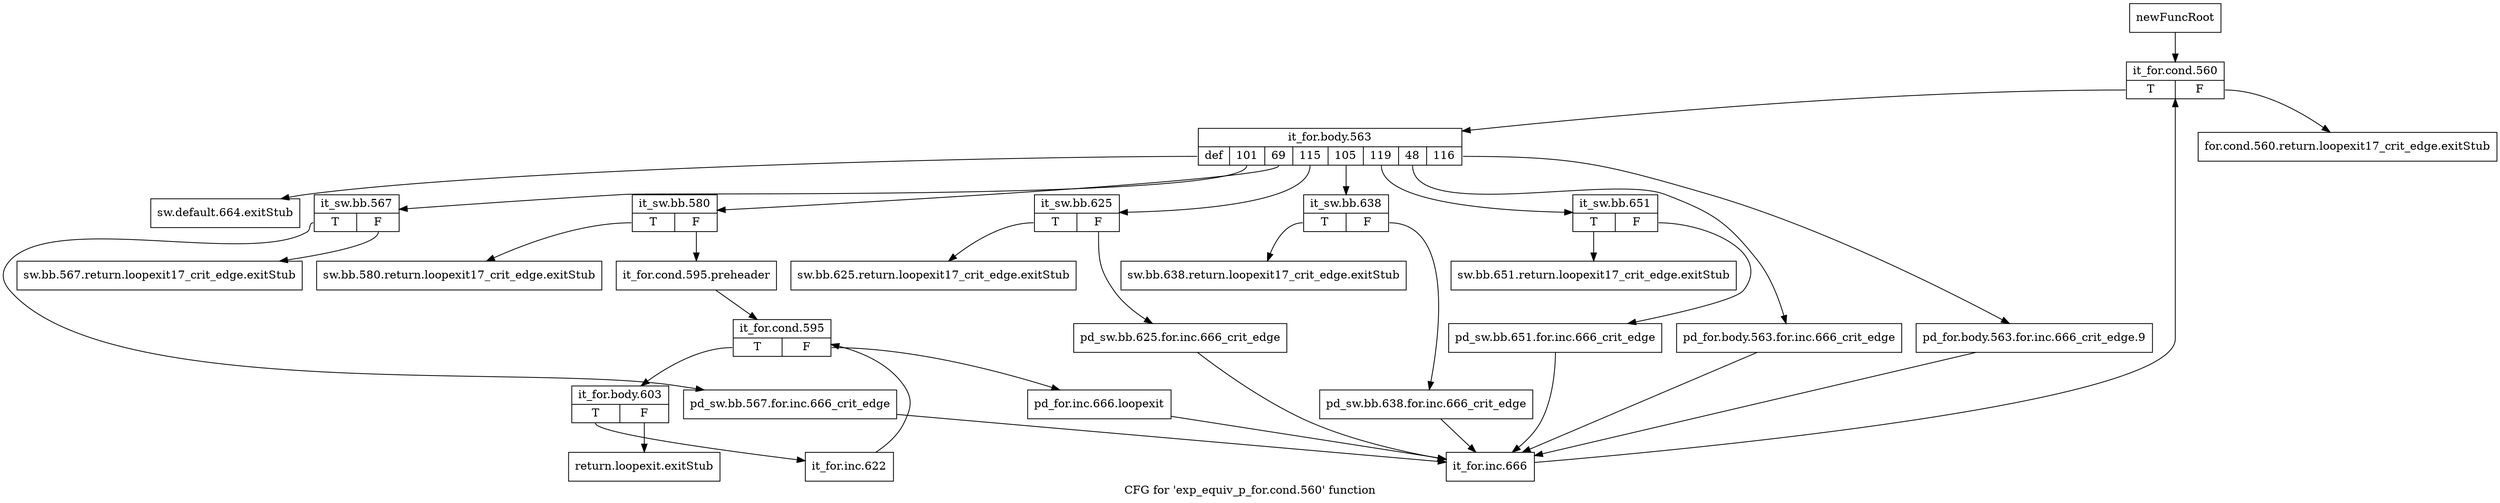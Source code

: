 digraph "CFG for 'exp_equiv_p_for.cond.560' function" {
	label="CFG for 'exp_equiv_p_for.cond.560' function";

	Node0xa93b660 [shape=record,label="{newFuncRoot}"];
	Node0xa93b660 -> Node0xa93b930;
	Node0xa93b6b0 [shape=record,label="{for.cond.560.return.loopexit17_crit_edge.exitStub}"];
	Node0xa93b700 [shape=record,label="{sw.default.664.exitStub}"];
	Node0xa93b750 [shape=record,label="{sw.bb.651.return.loopexit17_crit_edge.exitStub}"];
	Node0xa93b7a0 [shape=record,label="{sw.bb.638.return.loopexit17_crit_edge.exitStub}"];
	Node0xa93b7f0 [shape=record,label="{sw.bb.625.return.loopexit17_crit_edge.exitStub}"];
	Node0xa93b840 [shape=record,label="{sw.bb.580.return.loopexit17_crit_edge.exitStub}"];
	Node0xa93b890 [shape=record,label="{return.loopexit.exitStub}"];
	Node0xa93b8e0 [shape=record,label="{sw.bb.567.return.loopexit17_crit_edge.exitStub}"];
	Node0xa93b930 [shape=record,label="{it_for.cond.560|{<s0>T|<s1>F}}"];
	Node0xa93b930:s0 -> Node0xa93b980;
	Node0xa93b930:s1 -> Node0xa93b6b0;
	Node0xa93b980 [shape=record,label="{it_for.body.563|{<s0>def|<s1>101|<s2>69|<s3>115|<s4>105|<s5>119|<s6>48|<s7>116}}"];
	Node0xa93b980:s0 -> Node0xa93b700;
	Node0xa93b980:s1 -> Node0xa93be30;
	Node0xa93b980:s2 -> Node0xa93bc50;
	Node0xa93b980:s3 -> Node0xa93bbb0;
	Node0xa93b980:s4 -> Node0xa93bb10;
	Node0xa93b980:s5 -> Node0xa93ba70;
	Node0xa93b980:s6 -> Node0xa93ba20;
	Node0xa93b980:s7 -> Node0xa93b9d0;
	Node0xa93b9d0 [shape=record,label="{pd_for.body.563.for.inc.666_crit_edge.9}"];
	Node0xa93b9d0 -> Node0xa93bed0;
	Node0xa93ba20 [shape=record,label="{pd_for.body.563.for.inc.666_crit_edge}"];
	Node0xa93ba20 -> Node0xa93bed0;
	Node0xa93ba70 [shape=record,label="{it_sw.bb.651|{<s0>T|<s1>F}}"];
	Node0xa93ba70:s0 -> Node0xa93b750;
	Node0xa93ba70:s1 -> Node0xa93bac0;
	Node0xa93bac0 [shape=record,label="{pd_sw.bb.651.for.inc.666_crit_edge}"];
	Node0xa93bac0 -> Node0xa93bed0;
	Node0xa93bb10 [shape=record,label="{it_sw.bb.638|{<s0>T|<s1>F}}"];
	Node0xa93bb10:s0 -> Node0xa93b7a0;
	Node0xa93bb10:s1 -> Node0xa93bb60;
	Node0xa93bb60 [shape=record,label="{pd_sw.bb.638.for.inc.666_crit_edge}"];
	Node0xa93bb60 -> Node0xa93bed0;
	Node0xa93bbb0 [shape=record,label="{it_sw.bb.625|{<s0>T|<s1>F}}"];
	Node0xa93bbb0:s0 -> Node0xa93b7f0;
	Node0xa93bbb0:s1 -> Node0xa93bc00;
	Node0xa93bc00 [shape=record,label="{pd_sw.bb.625.for.inc.666_crit_edge}"];
	Node0xa93bc00 -> Node0xa93bed0;
	Node0xa93bc50 [shape=record,label="{it_sw.bb.580|{<s0>T|<s1>F}}"];
	Node0xa93bc50:s0 -> Node0xa93b840;
	Node0xa93bc50:s1 -> Node0xa93bca0;
	Node0xa93bca0 [shape=record,label="{it_for.cond.595.preheader}"];
	Node0xa93bca0 -> Node0xa93bcf0;
	Node0xa93bcf0 [shape=record,label="{it_for.cond.595|{<s0>T|<s1>F}}"];
	Node0xa93bcf0:s0 -> Node0xa93bd90;
	Node0xa93bcf0:s1 -> Node0xa93bd40;
	Node0xa93bd40 [shape=record,label="{pd_for.inc.666.loopexit}"];
	Node0xa93bd40 -> Node0xa93bed0;
	Node0xa93bd90 [shape=record,label="{it_for.body.603|{<s0>T|<s1>F}}"];
	Node0xa93bd90:s0 -> Node0xa93bde0;
	Node0xa93bd90:s1 -> Node0xa93b890;
	Node0xa93bde0 [shape=record,label="{it_for.inc.622}"];
	Node0xa93bde0 -> Node0xa93bcf0;
	Node0xa93be30 [shape=record,label="{it_sw.bb.567|{<s0>T|<s1>F}}"];
	Node0xa93be30:s0 -> Node0xa93be80;
	Node0xa93be30:s1 -> Node0xa93b8e0;
	Node0xa93be80 [shape=record,label="{pd_sw.bb.567.for.inc.666_crit_edge}"];
	Node0xa93be80 -> Node0xa93bed0;
	Node0xa93bed0 [shape=record,label="{it_for.inc.666}"];
	Node0xa93bed0 -> Node0xa93b930;
}
